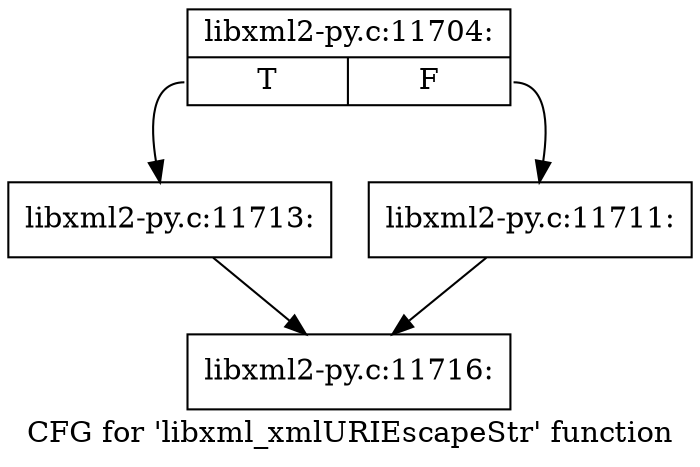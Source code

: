 digraph "CFG for 'libxml_xmlURIEscapeStr' function" {
	label="CFG for 'libxml_xmlURIEscapeStr' function";

	Node0x467a2c0 [shape=record,label="{libxml2-py.c:11704:|{<s0>T|<s1>F}}"];
	Node0x467a2c0:s0 -> Node0x467d440;
	Node0x467a2c0:s1 -> Node0x467d3f0;
	Node0x467d3f0 [shape=record,label="{libxml2-py.c:11711:}"];
	Node0x467d3f0 -> Node0x467bd80;
	Node0x467d440 [shape=record,label="{libxml2-py.c:11713:}"];
	Node0x467d440 -> Node0x467bd80;
	Node0x467bd80 [shape=record,label="{libxml2-py.c:11716:}"];
}

